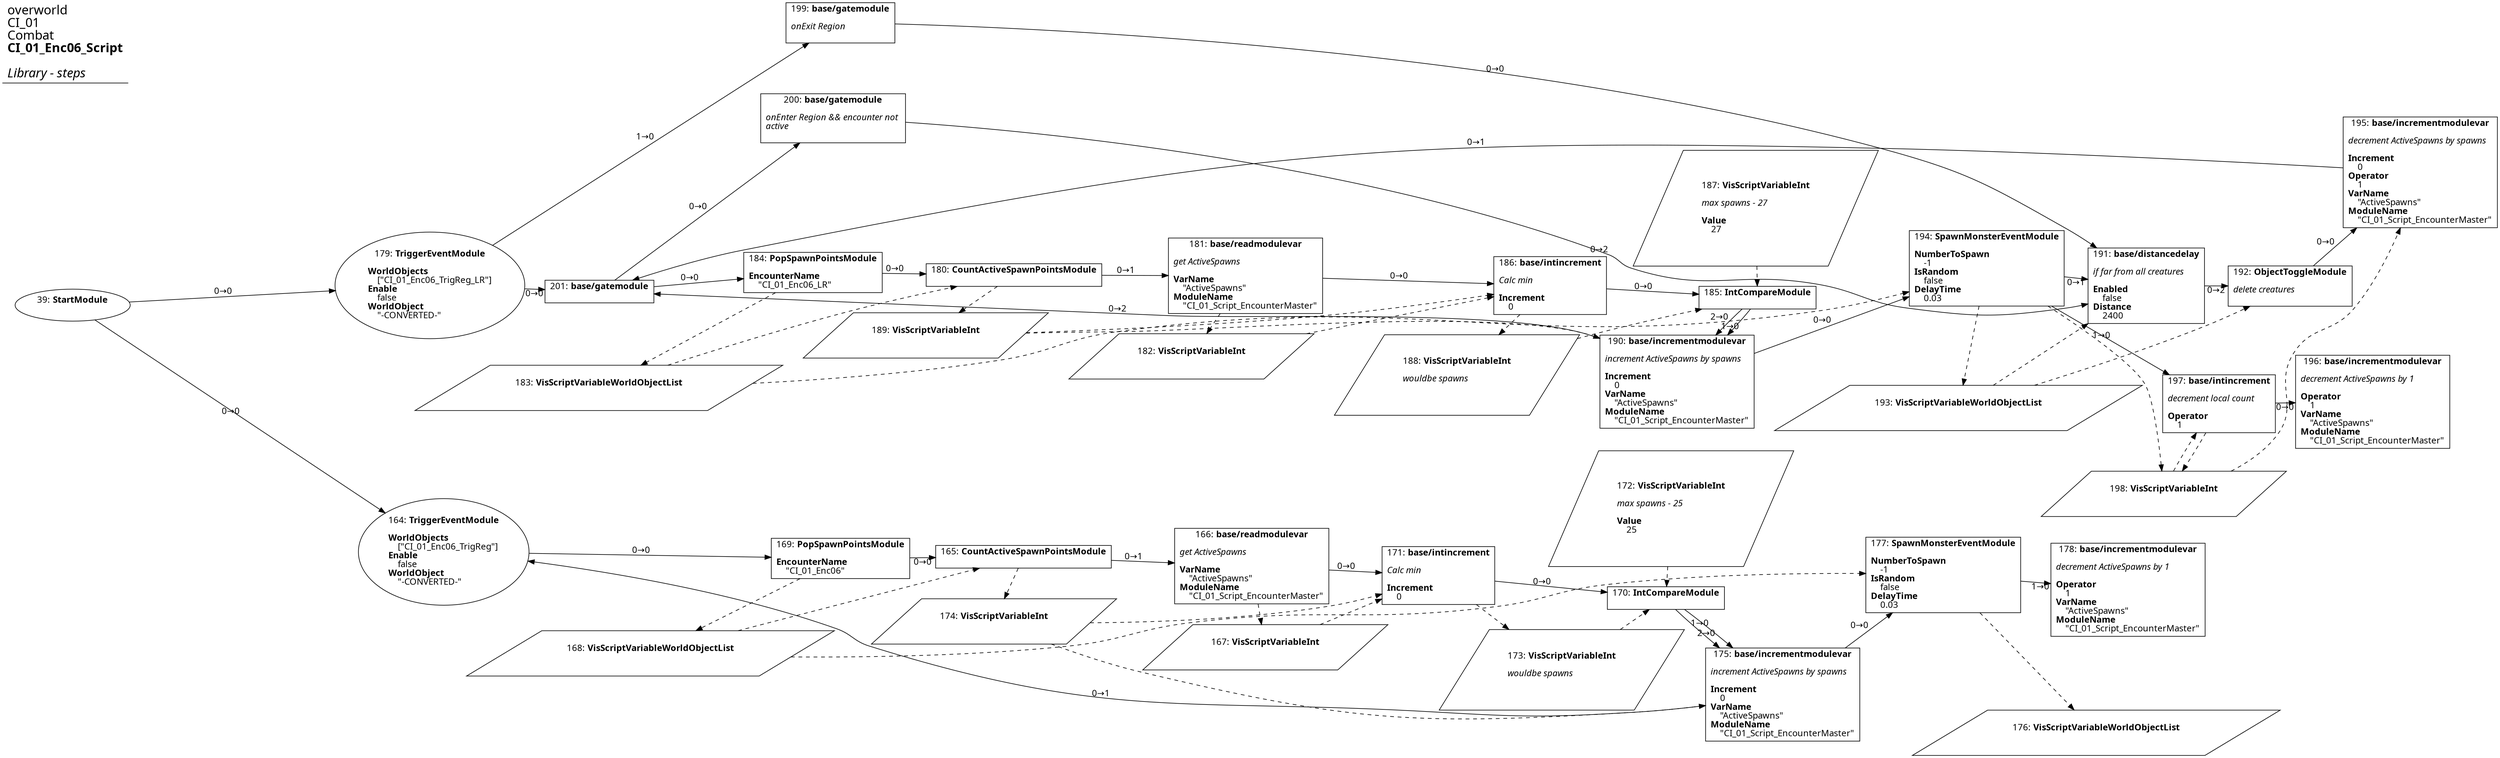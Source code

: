 digraph {
    layout = fdp;
    overlap = prism;
    sep = "+16";
    splines = spline;

    node [ shape = box ];

    graph [ fontname = "Segoe UI" ];
    node [ fontname = "Segoe UI" ];
    edge [ fontname = "Segoe UI" ];

    39 [ label = <39: <b>StartModule</b><br/><br/>> ];
    39 [ shape = oval ]
    39 [ pos = "-1.3850001,-0.120000005!" ];
    39 -> 164 [ label = "0→0" ];
    39 -> 179 [ label = "0→0" ];

    164 [ label = <164: <b>TriggerEventModule</b><br/><br/><b>WorldObjects</b><br align="left"/>    [&quot;CI_01_Enc06_TrigReg&quot;]<br align="left"/><b>Enable</b><br align="left"/>    false<br align="left"/><b>WorldObject</b><br align="left"/>    &quot;-CONVERTED-&quot;<br align="left"/>> ];
    164 [ shape = oval ]
    164 [ pos = "-0.83500004,-0.564!" ];
    164 -> 169 [ label = "0→0" ];

    165 [ label = <165: <b>CountActiveSpawnPointsModule</b><br/><br/>> ];
    165 [ pos = "-0.3,-0.56100005!" ];
    165 -> 166 [ label = "0→1" ];
    168 -> 165 [ style = dashed ];
    165 -> 174 [ style = dashed ];

    166 [ label = <166: <b>base/readmodulevar</b><br/><br/><i>get ActiveSpawns<br align="left"/></i><br align="left"/><b>VarName</b><br align="left"/>    &quot;ActiveSpawns&quot;<br align="left"/><b>ModuleName</b><br align="left"/>    &quot;CI_01_Script_EncounterMaster&quot;<br align="left"/>> ];
    166 [ pos = "-0.028,-0.56!" ];
    166 -> 171 [ label = "0→0" ];
    166 -> 167 [ style = dashed ];

    167 [ label = <167: <b>VisScriptVariableInt</b><br/><br/>> ];
    167 [ shape = parallelogram ]
    167 [ pos = "-0.027,-0.69200003!" ];

    168 [ label = <168: <b>VisScriptVariableWorldObjectList</b><br/><br/>> ];
    168 [ shape = parallelogram ]
    168 [ pos = "-0.53000003,-0.69100004!" ];

    169 [ label = <169: <b>PopSpawnPointsModule</b><br/><br/><b>EncounterName</b><br align="left"/>    &quot;CI_01_Enc06&quot;<br align="left"/>> ];
    169 [ pos = "-0.531,-0.56200004!" ];
    169 -> 165 [ label = "0→0" ];
    169 -> 168 [ style = dashed ];

    170 [ label = <170: <b>IntCompareModule</b><br/><br/>> ];
    170 [ pos = "0.42200002,-0.56200004!" ];
    170 -> 175 [ label = "1→0" ];
    170 -> 175 [ label = "2→0" ];
    172 -> 170 [ style = dashed ];
    173 -> 170 [ style = dashed ];

    171 [ label = <171: <b>base/intincrement</b><br/><br/><i>Calc min<br align="left"/></i><br align="left"/><b>Increment</b><br align="left"/>    0<br align="left"/>> ];
    171 [ pos = "0.216,-0.56!" ];
    171 -> 170 [ label = "0→0" ];
    171 -> 173 [ style = dashed ];
    174 -> 171 [ style = dashed ];
    167 -> 171 [ style = dashed ];

    172 [ label = <172: <b>VisScriptVariableInt</b><br/><br/><i>max spawns - 25<br align="left"/></i><br align="left"/><b>Value</b><br align="left"/>    25<br align="left"/>> ];
    172 [ shape = parallelogram ]
    172 [ pos = "0.42000002,-0.503!" ];

    173 [ label = <173: <b>VisScriptVariableInt</b><br/><br/><i>wouldbe spawns<br align="left"/></i><br align="left"/>> ];
    173 [ shape = parallelogram ]
    173 [ pos = "0.22000001,-0.70600003!" ];

    174 [ label = <174: <b>VisScriptVariableInt</b><br/><br/>> ];
    174 [ shape = parallelogram ]
    174 [ pos = "-0.29000002,-0.665!" ];

    175 [ label = <175: <b>base/incrementmodulevar</b><br/><br/><i>increment ActiveSpawns by spawns<br align="left"/></i><br align="left"/><b>Increment</b><br align="left"/>    0<br align="left"/><b>VarName</b><br align="left"/>    &quot;ActiveSpawns&quot;<br align="left"/><b>ModuleName</b><br align="left"/>    &quot;CI_01_Script_EncounterMaster&quot;<br align="left"/>> ];
    175 [ pos = "0.606,-0.75000006!" ];
    175 -> 177 [ label = "0→0" ];
    175 -> 164 [ label = "0→1" ];
    174 -> 175 [ style = dashed ];

    176 [ label = <176: <b>VisScriptVariableWorldObjectList</b><br/><br/>> ];
    176 [ shape = parallelogram ]
    176 [ pos = "0.869,-0.78900003!" ];

    177 [ label = <177: <b>SpawnMonsterEventModule</b><br/><br/><b>NumberToSpawn</b><br align="left"/>    -1<br align="left"/><b>IsRandom</b><br align="left"/>    false<br align="left"/><b>DelayTime</b><br align="left"/>    0.03<br align="left"/>> ];
    177 [ pos = "0.86700004,-0.559!" ];
    177 -> 178 [ label = "1→0" ];
    177 -> 176 [ style = dashed ];
    168 -> 177 [ style = dashed ];

    178 [ label = <178: <b>base/incrementmodulevar</b><br/><br/><i>decrement ActiveSpawns by 1<br align="left"/></i><br align="left"/><b>Operator</b><br align="left"/>    1<br align="left"/><b>VarName</b><br align="left"/>    &quot;ActiveSpawns&quot;<br align="left"/><b>ModuleName</b><br align="left"/>    &quot;CI_01_Script_EncounterMaster&quot;<br align="left"/>> ];
    178 [ pos = "1.1550001,-0.582!" ];

    179 [ label = <179: <b>TriggerEventModule</b><br/><br/><b>WorldObjects</b><br align="left"/>    [&quot;CI_01_Enc06_TrigReg_LR&quot;]<br align="left"/><b>Enable</b><br align="left"/>    false<br align="left"/><b>WorldObject</b><br align="left"/>    &quot;-CONVERTED-&quot;<br align="left"/>> ];
    179 [ shape = oval ]
    179 [ pos = "-0.87000006,-0.10700001!" ];
    179 -> 201 [ label = "0→0" ];
    179 -> 199 [ label = "1→0" ];

    180 [ label = <180: <b>CountActiveSpawnPointsModule</b><br/><br/>> ];
    180 [ pos = "-0.19600001,-0.104!" ];
    180 -> 181 [ label = "0→1" ];
    183 -> 180 [ style = dashed ];
    180 -> 189 [ style = dashed ];

    181 [ label = <181: <b>base/readmodulevar</b><br/><br/><i>get ActiveSpawns<br align="left"/></i><br align="left"/><b>VarName</b><br align="left"/>    &quot;ActiveSpawns&quot;<br align="left"/><b>ModuleName</b><br align="left"/>    &quot;CI_01_Script_EncounterMaster&quot;<br align="left"/>> ];
    181 [ pos = "0.076000005,-0.105000004!" ];
    181 -> 186 [ label = "0→0" ];
    181 -> 182 [ style = dashed ];

    182 [ label = <182: <b>VisScriptVariableInt</b><br/><br/>> ];
    182 [ shape = parallelogram ]
    182 [ pos = "0.07700001,-0.23500001!" ];

    183 [ label = <183: <b>VisScriptVariableWorldObjectList</b><br/><br/>> ];
    183 [ shape = parallelogram ]
    183 [ pos = "-0.42600003,-0.23400001!" ];

    184 [ label = <184: <b>PopSpawnPointsModule</b><br/><br/><b>EncounterName</b><br align="left"/>    &quot;CI_01_Enc06_LR&quot;<br align="left"/>> ];
    184 [ pos = "-0.42700002,-0.105000004!" ];
    184 -> 180 [ label = "0→0" ];
    184 -> 183 [ style = dashed ];

    185 [ label = <185: <b>IntCompareModule</b><br/><br/>> ];
    185 [ pos = "0.528,-0.10300001!" ];
    185 -> 190 [ label = "1→0" ];
    185 -> 190 [ label = "2→0" ];
    187 -> 185 [ style = dashed ];
    188 -> 185 [ style = dashed ];

    186 [ label = <186: <b>base/intincrement</b><br/><br/><i>Calc min<br align="left"/></i><br align="left"/><b>Increment</b><br align="left"/>    0<br align="left"/>> ];
    186 [ pos = "0.32000002,-0.10300001!" ];
    186 -> 185 [ label = "0→0" ];
    186 -> 188 [ style = dashed ];
    189 -> 186 [ style = dashed ];
    182 -> 186 [ style = dashed ];

    187 [ label = <187: <b>VisScriptVariableInt</b><br/><br/><i>max spawns - 27<br align="left"/></i><br align="left"/><b>Value</b><br align="left"/>    27<br align="left"/>> ];
    187 [ shape = parallelogram ]
    187 [ pos = "0.52400005,-0.046000004!" ];

    188 [ label = <188: <b>VisScriptVariableInt</b><br/><br/><i>wouldbe spawns<br align="left"/></i><br align="left"/>> ];
    188 [ shape = parallelogram ]
    188 [ pos = "0.324,-0.24900001!" ];

    189 [ label = <189: <b>VisScriptVariableInt</b><br/><br/>> ];
    189 [ shape = parallelogram ]
    189 [ pos = "-0.186,-0.208!" ];

    190 [ label = <190: <b>base/incrementmodulevar</b><br/><br/><i>increment ActiveSpawns by spawns<br align="left"/></i><br align="left"/><b>Increment</b><br align="left"/>    0<br align="left"/><b>VarName</b><br align="left"/>    &quot;ActiveSpawns&quot;<br align="left"/><b>ModuleName</b><br align="left"/>    &quot;CI_01_Script_EncounterMaster&quot;<br align="left"/>> ];
    190 [ pos = "0.71000004,-0.293!" ];
    190 -> 194 [ label = "0→0" ];
    190 -> 201 [ label = "0→2" ];
    189 -> 190 [ style = dashed ];

    191 [ label = <191: <b>base/distancedelay</b><br/><br/><i>if far from all creatures<br align="left"/></i><br align="left"/><b>Enabled</b><br align="left"/>    false<br align="left"/><b>Distance</b><br align="left"/>    2400<br align="left"/>> ];
    191 [ pos = "1.248,-0.097!" ];
    191 -> 192 [ label = "0→2" ];
    193 -> 191 [ style = dashed ];

    192 [ label = <192: <b>ObjectToggleModule</b><br/><br/><i>delete creatures<br align="left"/></i><br align="left"/>> ];
    192 [ pos = "1.4460001,-0.106000006!" ];
    192 -> 195 [ label = "0→0" ];
    193 -> 192 [ style = dashed ];

    193 [ label = <193: <b>VisScriptVariableWorldObjectList</b><br/><br/>> ];
    193 [ shape = parallelogram ]
    193 [ pos = "0.97300005,-0.33200002!" ];

    194 [ label = <194: <b>SpawnMonsterEventModule</b><br/><br/><b>NumberToSpawn</b><br align="left"/>    -1<br align="left"/><b>IsRandom</b><br align="left"/>    false<br align="left"/><b>DelayTime</b><br align="left"/>    0.03<br align="left"/>> ];
    194 [ pos = "0.9710001,-0.102000006!" ];
    194 -> 191 [ label = "0→1" ];
    194 -> 197 [ label = "1→0" ];
    194 -> 193 [ style = dashed ];
    194 -> 198 [ style = dashed ];
    183 -> 194 [ style = dashed ];

    195 [ label = <195: <b>base/incrementmodulevar</b><br/><br/><i>decrement ActiveSpawns by spawns<br align="left"/></i><br align="left"/><b>Increment</b><br align="left"/>    0<br align="left"/><b>Operator</b><br align="left"/>    1<br align="left"/><b>VarName</b><br align="left"/>    &quot;ActiveSpawns&quot;<br align="left"/><b>ModuleName</b><br align="left"/>    &quot;CI_01_Script_EncounterMaster&quot;<br align="left"/>> ];
    195 [ pos = "1.6680001,0.079!" ];
    195 -> 201 [ label = "0→1" ];
    198 -> 195 [ style = dashed ];

    196 [ label = <196: <b>base/incrementmodulevar</b><br/><br/><i>decrement ActiveSpawns by 1<br align="left"/></i><br align="left"/><b>Operator</b><br align="left"/>    1<br align="left"/><b>VarName</b><br align="left"/>    &quot;ActiveSpawns&quot;<br align="left"/><b>ModuleName</b><br align="left"/>    &quot;CI_01_Script_EncounterMaster&quot;<br align="left"/>> ];
    196 [ pos = "1.478,-0.328!" ];

    197 [ label = <197: <b>base/intincrement</b><br/><br/><i>decrement local count<br align="left"/></i><br align="left"/><b>Operator</b><br align="left"/>    1<br align="left"/>> ];
    197 [ pos = "1.2600001,-0.32900003!" ];
    197 -> 196 [ label = "0→0" ];
    198 -> 197 [ style = dashed ];
    197 -> 198 [ style = dashed ];

    198 [ label = <198: <b>VisScriptVariableInt</b><br/><br/>> ];
    198 [ shape = parallelogram ]
    198 [ pos = "1.1830001,-0.47700003!" ];

    199 [ label = <199: <b>base/gatemodule</b><br/><br/><i>onExit Region<br align="left"/></i><br align="left"/>> ];
    199 [ pos = "-0.40600002,0.32700002!" ];
    199 -> 191 [ label = "0→0" ];

    200 [ label = <200: <b>base/gatemodule</b><br/><br/><i>onEnter Region &amp;&amp; encounter not <br align="left"/>active<br align="left"/></i><br align="left"/>> ];
    200 [ pos = "-0.40500003,0.16600001!" ];
    200 -> 191 [ label = "0→2" ];

    201 [ label = <201: <b>base/gatemodule</b><br/><br/>> ];
    201 [ pos = "-0.629,-0.106000006!" ];
    201 -> 200 [ label = "0→0" ];
    201 -> 184 [ label = "0→0" ];

    title [ pos = "-1.386,0.328!" ];
    title [ shape = underline ];
    title [ label = <<font point-size="20">overworld<br align="left"/>CI_01<br align="left"/>Combat<br align="left"/><b>CI_01_Enc06_Script</b><br align="left"/><br/><i>Library - steps</i><br align="left"/></font>> ];
}
